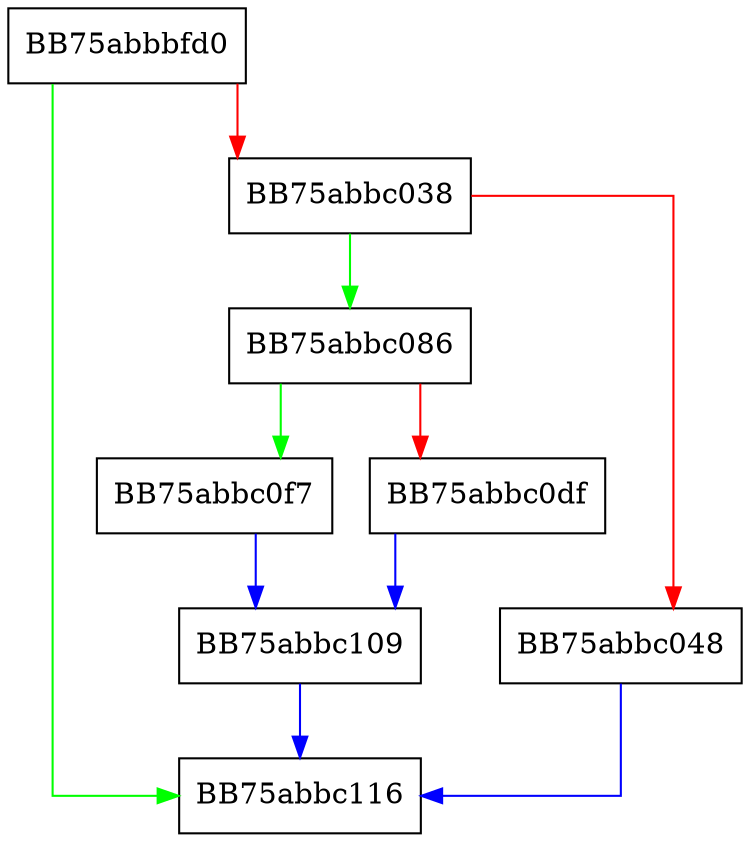 digraph x64_exe_bkpt {
  node [shape="box"];
  graph [splines=ortho];
  BB75abbbfd0 -> BB75abbc116 [color="green"];
  BB75abbbfd0 -> BB75abbc038 [color="red"];
  BB75abbc038 -> BB75abbc086 [color="green"];
  BB75abbc038 -> BB75abbc048 [color="red"];
  BB75abbc048 -> BB75abbc116 [color="blue"];
  BB75abbc086 -> BB75abbc0f7 [color="green"];
  BB75abbc086 -> BB75abbc0df [color="red"];
  BB75abbc0df -> BB75abbc109 [color="blue"];
  BB75abbc0f7 -> BB75abbc109 [color="blue"];
  BB75abbc109 -> BB75abbc116 [color="blue"];
}